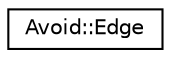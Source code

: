 digraph "Graphical Class Hierarchy"
{
  edge [fontname="Helvetica",fontsize="10",labelfontname="Helvetica",labelfontsize="10"];
  node [fontname="Helvetica",fontsize="10",shape=record];
  rankdir="LR";
  Node0 [label="Avoid::Edge",height=0.2,width=0.4,color="black", fillcolor="white", style="filled",URL="$classAvoid_1_1Edge.html",tooltip="A line between two points. "];
}
